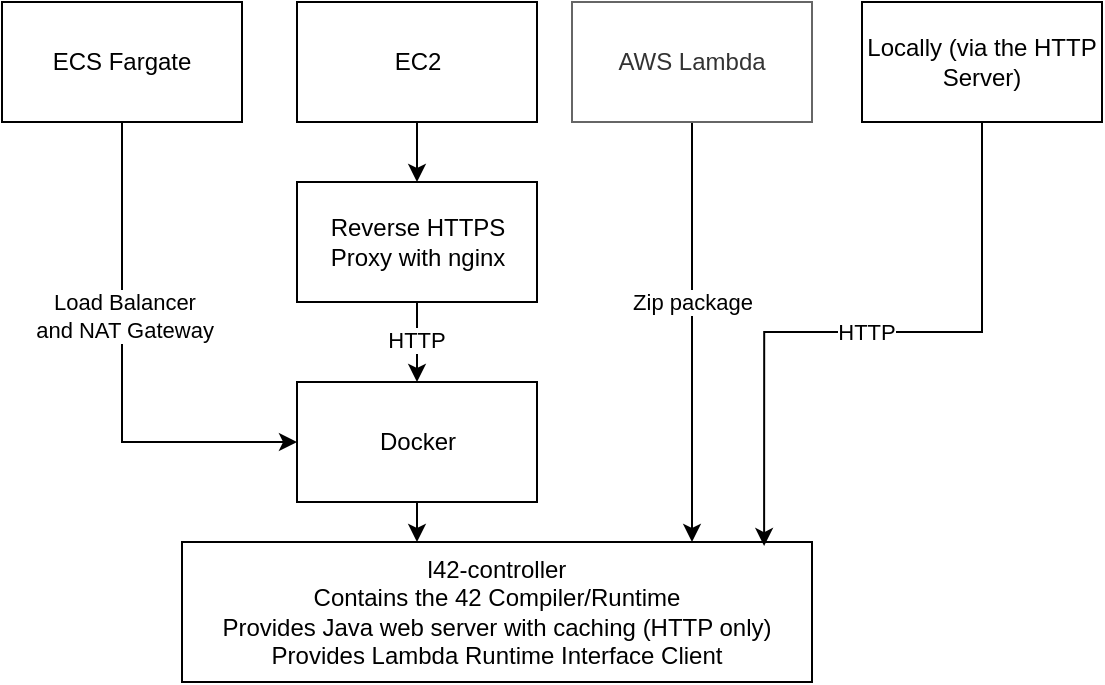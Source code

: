 <mxfile version="17.4.4" type="device"><diagram id="lxOfnfesavk_vbd6nDz3" name="Page-1"><mxGraphModel dx="946" dy="615" grid="1" gridSize="10" guides="1" tooltips="1" connect="1" arrows="1" fold="1" page="1" pageScale="1" pageWidth="850" pageHeight="1100" math="0" shadow="0"><root><mxCell id="0"/><mxCell id="1" parent="0"/><mxCell id="fp2LQUdZVXVku6u957s_-14" value="&lt;div&gt;l42-controller&lt;/div&gt;&lt;div&gt;Contains the 42 Compiler/Runtime&lt;/div&gt;&lt;div&gt;Provides Java web server with caching (HTTP only)&lt;/div&gt;&lt;div&gt;Provides Lambda Runtime Interface Client&lt;br&gt;&lt;/div&gt;" style="rounded=0;whiteSpace=wrap;html=1;" parent="1" vertex="1"><mxGeometry x="230" y="380" width="315" height="70" as="geometry"/></mxCell><mxCell id="fp2LQUdZVXVku6u957s_-19" style="edgeStyle=orthogonalEdgeStyle;rounded=0;orthogonalLoop=1;jettySize=auto;html=1;exitX=0.5;exitY=1;exitDx=0;exitDy=0;" parent="1" source="fp2LQUdZVXVku6u957s_-18" edge="1"><mxGeometry relative="1" as="geometry"><mxPoint x="485" y="380" as="targetPoint"/></mxGeometry></mxCell><mxCell id="fp2LQUdZVXVku6u957s_-20" value="Zip package" style="edgeLabel;html=1;align=center;verticalAlign=middle;resizable=0;points=[];" parent="fp2LQUdZVXVku6u957s_-19" vertex="1" connectable="0"><mxGeometry x="-0.125" y="2" relative="1" as="geometry"><mxPoint x="-2" y="-2" as="offset"/></mxGeometry></mxCell><mxCell id="fp2LQUdZVXVku6u957s_-18" value="AWS Lambda" style="rounded=0;whiteSpace=wrap;html=1;fillColor=default;fontColor=#333333;strokeColor=#666666;" parent="1" vertex="1"><mxGeometry x="425" y="110" width="120" height="60" as="geometry"/></mxCell><mxCell id="jPO7ncBWCQbkdflL3I0e-2" style="edgeStyle=orthogonalEdgeStyle;rounded=0;orthogonalLoop=1;jettySize=auto;html=1;exitX=0.5;exitY=1;exitDx=0;exitDy=0;entryX=0.373;entryY=0;entryDx=0;entryDy=0;entryPerimeter=0;" parent="1" source="jPO7ncBWCQbkdflL3I0e-1" target="fp2LQUdZVXVku6u957s_-14" edge="1"><mxGeometry relative="1" as="geometry"/></mxCell><mxCell id="jPO7ncBWCQbkdflL3I0e-1" value="Docker" style="rounded=0;whiteSpace=wrap;html=1;" parent="1" vertex="1"><mxGeometry x="287.5" y="300" width="120" height="60" as="geometry"/></mxCell><mxCell id="jPO7ncBWCQbkdflL3I0e-4" style="edgeStyle=orthogonalEdgeStyle;rounded=0;orthogonalLoop=1;jettySize=auto;html=1;exitX=0.5;exitY=1;exitDx=0;exitDy=0;entryX=0.5;entryY=0;entryDx=0;entryDy=0;" parent="1" source="jPO7ncBWCQbkdflL3I0e-3" target="jPO7ncBWCQbkdflL3I0e-1" edge="1"><mxGeometry relative="1" as="geometry"/></mxCell><mxCell id="jPO7ncBWCQbkdflL3I0e-5" value="HTTP" style="edgeLabel;html=1;align=center;verticalAlign=middle;resizable=0;points=[];" parent="jPO7ncBWCQbkdflL3I0e-4" vertex="1" connectable="0"><mxGeometry x="-0.08" y="-1" relative="1" as="geometry"><mxPoint as="offset"/></mxGeometry></mxCell><mxCell id="jPO7ncBWCQbkdflL3I0e-3" value="Reverse HTTPS Proxy with nginx" style="rounded=0;whiteSpace=wrap;html=1;fillColor=default;" parent="1" vertex="1"><mxGeometry x="287.5" y="200" width="120" height="60" as="geometry"/></mxCell><mxCell id="jPO7ncBWCQbkdflL3I0e-8" style="edgeStyle=orthogonalEdgeStyle;rounded=0;orthogonalLoop=1;jettySize=auto;html=1;exitX=0.5;exitY=1;exitDx=0;exitDy=0;entryX=0.5;entryY=0;entryDx=0;entryDy=0;" parent="1" source="jPO7ncBWCQbkdflL3I0e-7" target="jPO7ncBWCQbkdflL3I0e-3" edge="1"><mxGeometry relative="1" as="geometry"/></mxCell><mxCell id="jPO7ncBWCQbkdflL3I0e-7" value="EC2" style="rounded=0;whiteSpace=wrap;html=1;fillColor=default;" parent="1" vertex="1"><mxGeometry x="287.5" y="110" width="120" height="60" as="geometry"/></mxCell><mxCell id="jPO7ncBWCQbkdflL3I0e-14" style="edgeStyle=orthogonalEdgeStyle;rounded=0;orthogonalLoop=1;jettySize=auto;html=1;exitX=0.5;exitY=1;exitDx=0;exitDy=0;entryX=0;entryY=0.5;entryDx=0;entryDy=0;" parent="1" source="jPO7ncBWCQbkdflL3I0e-13" target="jPO7ncBWCQbkdflL3I0e-1" edge="1"><mxGeometry relative="1" as="geometry"/></mxCell><mxCell id="5liFOPnlQ_kkAqF3VODh-4" value="Load Balancer&lt;br&gt;and NAT Gateway" style="edgeLabel;html=1;align=center;verticalAlign=middle;resizable=0;points=[];" vertex="1" connectable="0" parent="jPO7ncBWCQbkdflL3I0e-14"><mxGeometry x="-0.216" y="1" relative="1" as="geometry"><mxPoint as="offset"/></mxGeometry></mxCell><mxCell id="jPO7ncBWCQbkdflL3I0e-13" value="ECS Fargate" style="rounded=0;whiteSpace=wrap;html=1;fillColor=default;" parent="1" vertex="1"><mxGeometry x="140" y="110" width="120" height="60" as="geometry"/></mxCell><mxCell id="5liFOPnlQ_kkAqF3VODh-2" style="edgeStyle=orthogonalEdgeStyle;rounded=0;orthogonalLoop=1;jettySize=auto;html=1;exitX=0.5;exitY=1;exitDx=0;exitDy=0;entryX=0.924;entryY=0.029;entryDx=0;entryDy=0;entryPerimeter=0;" edge="1" parent="1" source="5liFOPnlQ_kkAqF3VODh-1" target="fp2LQUdZVXVku6u957s_-14"><mxGeometry relative="1" as="geometry"/></mxCell><mxCell id="5liFOPnlQ_kkAqF3VODh-3" value="HTTP" style="edgeLabel;html=1;align=center;verticalAlign=middle;resizable=0;points=[];" vertex="1" connectable="0" parent="5liFOPnlQ_kkAqF3VODh-2"><mxGeometry x="0.016" relative="1" as="geometry"><mxPoint as="offset"/></mxGeometry></mxCell><mxCell id="5liFOPnlQ_kkAqF3VODh-1" value="Locally (via the HTTP Server)" style="rounded=0;whiteSpace=wrap;html=1;" vertex="1" parent="1"><mxGeometry x="570" y="110" width="120" height="60" as="geometry"/></mxCell></root></mxGraphModel></diagram></mxfile>